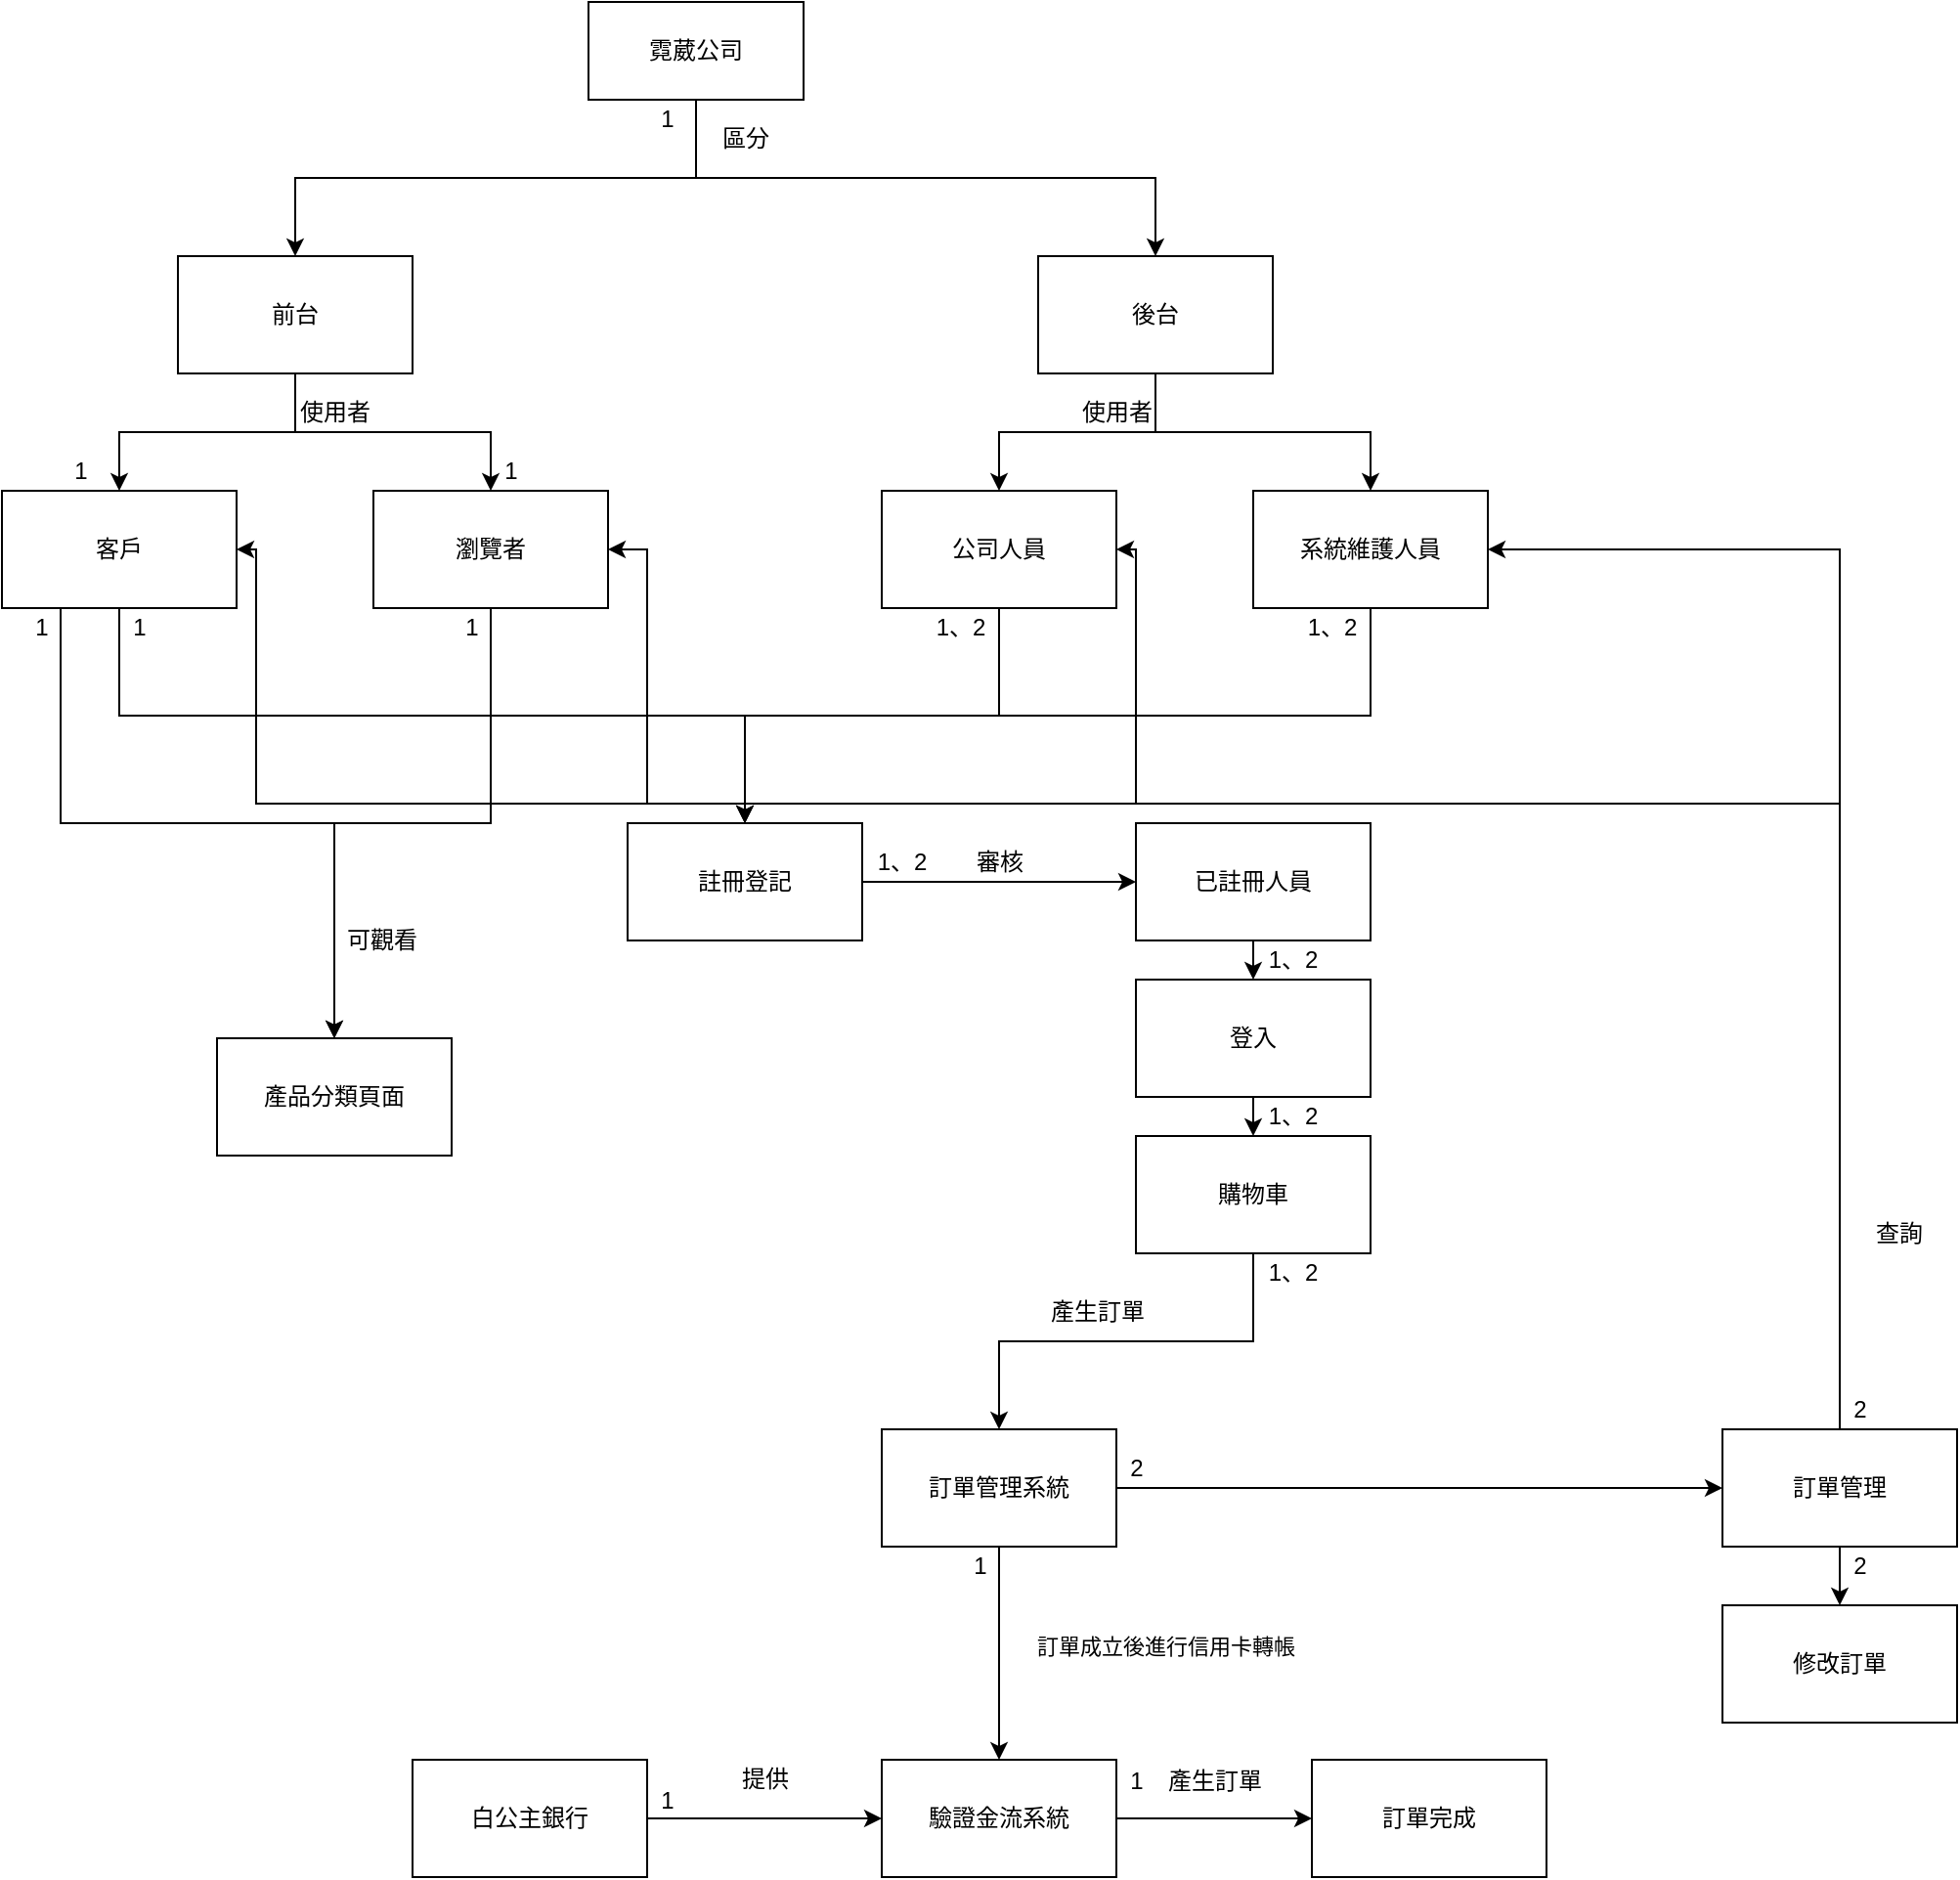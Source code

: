 <mxfile version="17.4.5" type="github" pages="3">
  <diagram id="V7DGzK6TTjDBdNX_tZ4m" name="(b) 小題">
    <mxGraphModel dx="1607" dy="829" grid="1" gridSize="10" guides="1" tooltips="1" connect="1" arrows="1" fold="1" page="1" pageScale="1" pageWidth="827" pageHeight="1169" math="0" shadow="0">
      <root>
        <mxCell id="0" />
        <mxCell id="1" parent="0" />
        <mxCell id="NUg2isRPqVOl1SRqVj6D-4" style="edgeStyle=orthogonalEdgeStyle;rounded=0;orthogonalLoop=1;jettySize=auto;html=1;entryX=0.5;entryY=0;entryDx=0;entryDy=0;exitX=0.5;exitY=1;exitDx=0;exitDy=0;" edge="1" parent="1" source="NUg2isRPqVOl1SRqVj6D-1" target="NUg2isRPqVOl1SRqVj6D-2">
          <mxGeometry relative="1" as="geometry" />
        </mxCell>
        <mxCell id="NUg2isRPqVOl1SRqVj6D-5" style="edgeStyle=orthogonalEdgeStyle;rounded=0;orthogonalLoop=1;jettySize=auto;html=1;exitX=0.5;exitY=1;exitDx=0;exitDy=0;entryX=0.5;entryY=0;entryDx=0;entryDy=0;" edge="1" parent="1" source="NUg2isRPqVOl1SRqVj6D-1" target="NUg2isRPqVOl1SRqVj6D-3">
          <mxGeometry relative="1" as="geometry" />
        </mxCell>
        <mxCell id="NUg2isRPqVOl1SRqVj6D-1" value="霓葳公司" style="rounded=0;whiteSpace=wrap;html=1;" vertex="1" parent="1">
          <mxGeometry x="520" y="210" width="110" height="50" as="geometry" />
        </mxCell>
        <mxCell id="reWbSAiXxjlT2uWekY0L-5" style="edgeStyle=orthogonalEdgeStyle;rounded=0;orthogonalLoop=1;jettySize=auto;html=1;exitX=0.5;exitY=1;exitDx=0;exitDy=0;" edge="1" parent="1" source="NUg2isRPqVOl1SRqVj6D-2" target="reWbSAiXxjlT2uWekY0L-1">
          <mxGeometry relative="1" as="geometry" />
        </mxCell>
        <mxCell id="reWbSAiXxjlT2uWekY0L-6" style="edgeStyle=orthogonalEdgeStyle;rounded=0;orthogonalLoop=1;jettySize=auto;html=1;exitX=0.5;exitY=1;exitDx=0;exitDy=0;entryX=0.5;entryY=0;entryDx=0;entryDy=0;" edge="1" parent="1" source="NUg2isRPqVOl1SRqVj6D-2" target="reWbSAiXxjlT2uWekY0L-2">
          <mxGeometry relative="1" as="geometry" />
        </mxCell>
        <mxCell id="NUg2isRPqVOl1SRqVj6D-2" value="前台" style="rounded=0;whiteSpace=wrap;html=1;" vertex="1" parent="1">
          <mxGeometry x="310" y="340" width="120" height="60" as="geometry" />
        </mxCell>
        <mxCell id="reWbSAiXxjlT2uWekY0L-9" style="edgeStyle=orthogonalEdgeStyle;rounded=0;orthogonalLoop=1;jettySize=auto;html=1;exitX=0.5;exitY=1;exitDx=0;exitDy=0;entryX=0.5;entryY=0;entryDx=0;entryDy=0;" edge="1" parent="1" source="NUg2isRPqVOl1SRqVj6D-3" target="reWbSAiXxjlT2uWekY0L-7">
          <mxGeometry relative="1" as="geometry" />
        </mxCell>
        <mxCell id="reWbSAiXxjlT2uWekY0L-10" style="edgeStyle=orthogonalEdgeStyle;rounded=0;orthogonalLoop=1;jettySize=auto;html=1;exitX=0.5;exitY=1;exitDx=0;exitDy=0;entryX=0.5;entryY=0;entryDx=0;entryDy=0;" edge="1" parent="1" source="NUg2isRPqVOl1SRqVj6D-3" target="reWbSAiXxjlT2uWekY0L-8">
          <mxGeometry relative="1" as="geometry" />
        </mxCell>
        <mxCell id="NUg2isRPqVOl1SRqVj6D-3" value="後台" style="rounded=0;whiteSpace=wrap;html=1;" vertex="1" parent="1">
          <mxGeometry x="750" y="340" width="120" height="60" as="geometry" />
        </mxCell>
        <mxCell id="reWbSAiXxjlT2uWekY0L-22" style="edgeStyle=orthogonalEdgeStyle;rounded=0;orthogonalLoop=1;jettySize=auto;html=1;exitX=1;exitY=0.5;exitDx=0;exitDy=0;entryX=0;entryY=0.5;entryDx=0;entryDy=0;" edge="1" parent="1" source="NUg2isRPqVOl1SRqVj6D-8" target="NUg2isRPqVOl1SRqVj6D-10">
          <mxGeometry relative="1" as="geometry" />
        </mxCell>
        <mxCell id="NUg2isRPqVOl1SRqVj6D-8" value="註冊登記" style="rounded=0;whiteSpace=wrap;html=1;" vertex="1" parent="1">
          <mxGeometry x="540" y="630" width="120" height="60" as="geometry" />
        </mxCell>
        <mxCell id="reWbSAiXxjlT2uWekY0L-26" style="edgeStyle=orthogonalEdgeStyle;rounded=0;orthogonalLoop=1;jettySize=auto;html=1;exitX=0.5;exitY=1;exitDx=0;exitDy=0;entryX=0.5;entryY=0;entryDx=0;entryDy=0;" edge="1" parent="1" source="NUg2isRPqVOl1SRqVj6D-10" target="reWbSAiXxjlT2uWekY0L-25">
          <mxGeometry relative="1" as="geometry" />
        </mxCell>
        <mxCell id="NUg2isRPqVOl1SRqVj6D-10" value="已註冊人員" style="rounded=0;whiteSpace=wrap;html=1;" vertex="1" parent="1">
          <mxGeometry x="800" y="630" width="120" height="60" as="geometry" />
        </mxCell>
        <mxCell id="NUg2isRPqVOl1SRqVj6D-12" value="產品分類頁面" style="rounded=0;whiteSpace=wrap;html=1;" vertex="1" parent="1">
          <mxGeometry x="330" y="740" width="120" height="60" as="geometry" />
        </mxCell>
        <mxCell id="reWbSAiXxjlT2uWekY0L-29" style="edgeStyle=orthogonalEdgeStyle;rounded=0;orthogonalLoop=1;jettySize=auto;html=1;exitX=0.5;exitY=1;exitDx=0;exitDy=0;entryX=0.5;entryY=0;entryDx=0;entryDy=0;" edge="1" parent="1" source="NUg2isRPqVOl1SRqVj6D-15" target="NUg2isRPqVOl1SRqVj6D-28">
          <mxGeometry relative="1" as="geometry" />
        </mxCell>
        <mxCell id="NUg2isRPqVOl1SRqVj6D-15" value="購物車" style="rounded=0;whiteSpace=wrap;html=1;" vertex="1" parent="1">
          <mxGeometry x="800" y="790" width="120" height="60" as="geometry" />
        </mxCell>
        <mxCell id="reWbSAiXxjlT2uWekY0L-31" style="edgeStyle=orthogonalEdgeStyle;rounded=0;orthogonalLoop=1;jettySize=auto;html=1;exitX=1;exitY=0.5;exitDx=0;exitDy=0;entryX=0;entryY=0.5;entryDx=0;entryDy=0;" edge="1" parent="1" source="NUg2isRPqVOl1SRqVj6D-20" target="NUg2isRPqVOl1SRqVj6D-21">
          <mxGeometry relative="1" as="geometry" />
        </mxCell>
        <mxCell id="NUg2isRPqVOl1SRqVj6D-20" value="白公主銀行" style="rounded=0;whiteSpace=wrap;html=1;" vertex="1" parent="1">
          <mxGeometry x="430" y="1109" width="120" height="60" as="geometry" />
        </mxCell>
        <mxCell id="reWbSAiXxjlT2uWekY0L-35" style="edgeStyle=orthogonalEdgeStyle;rounded=0;orthogonalLoop=1;jettySize=auto;html=1;exitX=1;exitY=0.5;exitDx=0;exitDy=0;entryX=0;entryY=0.5;entryDx=0;entryDy=0;" edge="1" parent="1" source="NUg2isRPqVOl1SRqVj6D-21" target="reWbSAiXxjlT2uWekY0L-34">
          <mxGeometry relative="1" as="geometry" />
        </mxCell>
        <mxCell id="NUg2isRPqVOl1SRqVj6D-21" value="驗證金流系統" style="rounded=0;whiteSpace=wrap;html=1;" vertex="1" parent="1">
          <mxGeometry x="670" y="1109" width="120" height="60" as="geometry" />
        </mxCell>
        <mxCell id="NUg2isRPqVOl1SRqVj6D-24" value="提供" style="text;html=1;align=center;verticalAlign=middle;resizable=0;points=[];autosize=1;strokeColor=none;fillColor=none;" vertex="1" parent="1">
          <mxGeometry x="590" y="1109" width="40" height="20" as="geometry" />
        </mxCell>
        <mxCell id="reWbSAiXxjlT2uWekY0L-32" style="edgeStyle=orthogonalEdgeStyle;rounded=0;orthogonalLoop=1;jettySize=auto;html=1;exitX=0.5;exitY=1;exitDx=0;exitDy=0;entryX=0.5;entryY=0;entryDx=0;entryDy=0;" edge="1" parent="1" source="NUg2isRPqVOl1SRqVj6D-28" target="NUg2isRPqVOl1SRqVj6D-21">
          <mxGeometry relative="1" as="geometry" />
        </mxCell>
        <mxCell id="reWbSAiXxjlT2uWekY0L-33" value="訂單成立後進行信用卡轉帳" style="edgeLabel;html=1;align=center;verticalAlign=middle;resizable=0;points=[];" vertex="1" connectable="0" parent="reWbSAiXxjlT2uWekY0L-32">
          <mxGeometry x="-0.462" y="2" relative="1" as="geometry">
            <mxPoint x="83" y="21" as="offset" />
          </mxGeometry>
        </mxCell>
        <mxCell id="reWbSAiXxjlT2uWekY0L-39" style="edgeStyle=orthogonalEdgeStyle;rounded=0;orthogonalLoop=1;jettySize=auto;html=1;exitX=1;exitY=0.5;exitDx=0;exitDy=0;" edge="1" parent="1" source="NUg2isRPqVOl1SRqVj6D-28">
          <mxGeometry relative="1" as="geometry">
            <mxPoint x="1100" y="970" as="targetPoint" />
          </mxGeometry>
        </mxCell>
        <mxCell id="NUg2isRPqVOl1SRqVj6D-28" value="訂單管理系統" style="rounded=0;whiteSpace=wrap;html=1;" vertex="1" parent="1">
          <mxGeometry x="670" y="940" width="120" height="60" as="geometry" />
        </mxCell>
        <mxCell id="reWbSAiXxjlT2uWekY0L-15" style="edgeStyle=orthogonalEdgeStyle;rounded=0;orthogonalLoop=1;jettySize=auto;html=1;exitX=0.5;exitY=1;exitDx=0;exitDy=0;entryX=0.5;entryY=0;entryDx=0;entryDy=0;" edge="1" parent="1" source="reWbSAiXxjlT2uWekY0L-1" target="NUg2isRPqVOl1SRqVj6D-8">
          <mxGeometry relative="1" as="geometry" />
        </mxCell>
        <mxCell id="reWbSAiXxjlT2uWekY0L-18" style="edgeStyle=orthogonalEdgeStyle;rounded=0;orthogonalLoop=1;jettySize=auto;html=1;exitX=0.25;exitY=1;exitDx=0;exitDy=0;entryX=0.5;entryY=0;entryDx=0;entryDy=0;" edge="1" parent="1" source="reWbSAiXxjlT2uWekY0L-1" target="NUg2isRPqVOl1SRqVj6D-12">
          <mxGeometry relative="1" as="geometry" />
        </mxCell>
        <mxCell id="reWbSAiXxjlT2uWekY0L-1" value="客戶" style="rounded=0;whiteSpace=wrap;html=1;" vertex="1" parent="1">
          <mxGeometry x="220" y="460" width="120" height="60" as="geometry" />
        </mxCell>
        <mxCell id="reWbSAiXxjlT2uWekY0L-19" style="edgeStyle=orthogonalEdgeStyle;rounded=0;orthogonalLoop=1;jettySize=auto;html=1;exitX=0.5;exitY=1;exitDx=0;exitDy=0;entryX=0.5;entryY=0;entryDx=0;entryDy=0;" edge="1" parent="1" source="reWbSAiXxjlT2uWekY0L-2" target="NUg2isRPqVOl1SRqVj6D-12">
          <mxGeometry relative="1" as="geometry" />
        </mxCell>
        <mxCell id="reWbSAiXxjlT2uWekY0L-2" value="瀏覽者" style="rounded=0;whiteSpace=wrap;html=1;" vertex="1" parent="1">
          <mxGeometry x="410" y="460" width="120" height="60" as="geometry" />
        </mxCell>
        <mxCell id="reWbSAiXxjlT2uWekY0L-16" style="edgeStyle=orthogonalEdgeStyle;rounded=0;orthogonalLoop=1;jettySize=auto;html=1;exitX=0.5;exitY=1;exitDx=0;exitDy=0;entryX=0.5;entryY=0;entryDx=0;entryDy=0;" edge="1" parent="1" source="reWbSAiXxjlT2uWekY0L-7" target="NUg2isRPqVOl1SRqVj6D-8">
          <mxGeometry relative="1" as="geometry" />
        </mxCell>
        <mxCell id="reWbSAiXxjlT2uWekY0L-7" value="公司人員" style="rounded=0;whiteSpace=wrap;html=1;" vertex="1" parent="1">
          <mxGeometry x="670" y="460" width="120" height="60" as="geometry" />
        </mxCell>
        <mxCell id="reWbSAiXxjlT2uWekY0L-38" style="edgeStyle=orthogonalEdgeStyle;rounded=0;orthogonalLoop=1;jettySize=auto;html=1;exitX=0.5;exitY=1;exitDx=0;exitDy=0;entryX=0.5;entryY=0;entryDx=0;entryDy=0;" edge="1" parent="1" source="reWbSAiXxjlT2uWekY0L-8" target="NUg2isRPqVOl1SRqVj6D-8">
          <mxGeometry relative="1" as="geometry" />
        </mxCell>
        <mxCell id="reWbSAiXxjlT2uWekY0L-8" value="系統維護人員" style="rounded=0;whiteSpace=wrap;html=1;" vertex="1" parent="1">
          <mxGeometry x="860" y="460" width="120" height="60" as="geometry" />
        </mxCell>
        <mxCell id="reWbSAiXxjlT2uWekY0L-11" value="區分" style="text;html=1;align=center;verticalAlign=middle;resizable=0;points=[];autosize=1;strokeColor=none;fillColor=none;" vertex="1" parent="1">
          <mxGeometry x="580" y="270" width="40" height="20" as="geometry" />
        </mxCell>
        <mxCell id="reWbSAiXxjlT2uWekY0L-12" value="使用者" style="text;html=1;align=center;verticalAlign=middle;resizable=0;points=[];autosize=1;strokeColor=none;fillColor=none;" vertex="1" parent="1">
          <mxGeometry x="365" y="410" width="50" height="20" as="geometry" />
        </mxCell>
        <mxCell id="reWbSAiXxjlT2uWekY0L-14" value="使用者" style="text;html=1;align=center;verticalAlign=middle;resizable=0;points=[];autosize=1;strokeColor=none;fillColor=none;" vertex="1" parent="1">
          <mxGeometry x="765" y="410" width="50" height="20" as="geometry" />
        </mxCell>
        <mxCell id="reWbSAiXxjlT2uWekY0L-20" value="可觀看" style="text;html=1;align=center;verticalAlign=middle;resizable=0;points=[];autosize=1;strokeColor=none;fillColor=none;" vertex="1" parent="1">
          <mxGeometry x="389" y="680" width="50" height="20" as="geometry" />
        </mxCell>
        <mxCell id="reWbSAiXxjlT2uWekY0L-24" value="審核" style="text;html=1;align=center;verticalAlign=middle;resizable=0;points=[];autosize=1;strokeColor=none;fillColor=none;" vertex="1" parent="1">
          <mxGeometry x="710" y="640" width="40" height="20" as="geometry" />
        </mxCell>
        <mxCell id="reWbSAiXxjlT2uWekY0L-27" style="edgeStyle=orthogonalEdgeStyle;rounded=0;orthogonalLoop=1;jettySize=auto;html=1;exitX=0.5;exitY=1;exitDx=0;exitDy=0;entryX=0.5;entryY=0;entryDx=0;entryDy=0;" edge="1" parent="1" source="reWbSAiXxjlT2uWekY0L-25" target="NUg2isRPqVOl1SRqVj6D-15">
          <mxGeometry relative="1" as="geometry" />
        </mxCell>
        <mxCell id="reWbSAiXxjlT2uWekY0L-25" value="登入" style="whiteSpace=wrap;html=1;" vertex="1" parent="1">
          <mxGeometry x="800" y="710" width="120" height="60" as="geometry" />
        </mxCell>
        <mxCell id="reWbSAiXxjlT2uWekY0L-30" value="產生訂單" style="text;html=1;align=center;verticalAlign=middle;resizable=0;points=[];autosize=1;strokeColor=none;fillColor=none;" vertex="1" parent="1">
          <mxGeometry x="750" y="870" width="60" height="20" as="geometry" />
        </mxCell>
        <mxCell id="reWbSAiXxjlT2uWekY0L-34" value="訂單完成" style="rounded=0;whiteSpace=wrap;html=1;" vertex="1" parent="1">
          <mxGeometry x="890" y="1109" width="120" height="60" as="geometry" />
        </mxCell>
        <mxCell id="reWbSAiXxjlT2uWekY0L-36" value="產生訂單" style="text;html=1;align=center;verticalAlign=middle;resizable=0;points=[];autosize=1;strokeColor=none;fillColor=none;" vertex="1" parent="1">
          <mxGeometry x="810" y="1110" width="60" height="20" as="geometry" />
        </mxCell>
        <mxCell id="reWbSAiXxjlT2uWekY0L-41" style="edgeStyle=orthogonalEdgeStyle;rounded=0;orthogonalLoop=1;jettySize=auto;html=1;exitX=0.5;exitY=0;exitDx=0;exitDy=0;entryX=1;entryY=0.5;entryDx=0;entryDy=0;" edge="1" parent="1" source="reWbSAiXxjlT2uWekY0L-40" target="reWbSAiXxjlT2uWekY0L-8">
          <mxGeometry relative="1" as="geometry" />
        </mxCell>
        <mxCell id="reWbSAiXxjlT2uWekY0L-42" style="edgeStyle=orthogonalEdgeStyle;rounded=0;orthogonalLoop=1;jettySize=auto;html=1;exitX=0.5;exitY=0;exitDx=0;exitDy=0;entryX=1;entryY=0.5;entryDx=0;entryDy=0;" edge="1" parent="1" source="reWbSAiXxjlT2uWekY0L-40" target="reWbSAiXxjlT2uWekY0L-7">
          <mxGeometry relative="1" as="geometry">
            <Array as="points">
              <mxPoint x="1160" y="620" />
              <mxPoint x="800" y="620" />
              <mxPoint x="800" y="490" />
            </Array>
          </mxGeometry>
        </mxCell>
        <mxCell id="reWbSAiXxjlT2uWekY0L-48" style="edgeStyle=orthogonalEdgeStyle;rounded=0;orthogonalLoop=1;jettySize=auto;html=1;exitX=0.5;exitY=1;exitDx=0;exitDy=0;entryX=0.5;entryY=0;entryDx=0;entryDy=0;" edge="1" parent="1" source="reWbSAiXxjlT2uWekY0L-40" target="reWbSAiXxjlT2uWekY0L-47">
          <mxGeometry relative="1" as="geometry" />
        </mxCell>
        <mxCell id="reWbSAiXxjlT2uWekY0L-68" style="edgeStyle=orthogonalEdgeStyle;rounded=0;orthogonalLoop=1;jettySize=auto;html=1;exitX=0.5;exitY=0;exitDx=0;exitDy=0;entryX=1;entryY=0.5;entryDx=0;entryDy=0;" edge="1" parent="1" source="reWbSAiXxjlT2uWekY0L-40" target="reWbSAiXxjlT2uWekY0L-2">
          <mxGeometry relative="1" as="geometry">
            <Array as="points">
              <mxPoint x="1160" y="620" />
              <mxPoint x="550" y="620" />
              <mxPoint x="550" y="490" />
            </Array>
          </mxGeometry>
        </mxCell>
        <mxCell id="reWbSAiXxjlT2uWekY0L-69" style="edgeStyle=orthogonalEdgeStyle;rounded=0;orthogonalLoop=1;jettySize=auto;html=1;exitX=0.5;exitY=0;exitDx=0;exitDy=0;entryX=1;entryY=0.5;entryDx=0;entryDy=0;" edge="1" parent="1" source="reWbSAiXxjlT2uWekY0L-40" target="reWbSAiXxjlT2uWekY0L-1">
          <mxGeometry relative="1" as="geometry">
            <Array as="points">
              <mxPoint x="1160" y="620" />
              <mxPoint x="350" y="620" />
              <mxPoint x="350" y="490" />
            </Array>
          </mxGeometry>
        </mxCell>
        <mxCell id="reWbSAiXxjlT2uWekY0L-40" value="訂單管理" style="rounded=0;whiteSpace=wrap;html=1;" vertex="1" parent="1">
          <mxGeometry x="1100" y="940" width="120" height="60" as="geometry" />
        </mxCell>
        <mxCell id="reWbSAiXxjlT2uWekY0L-46" value="查詢" style="text;html=1;align=center;verticalAlign=middle;resizable=0;points=[];autosize=1;strokeColor=none;fillColor=none;" vertex="1" parent="1">
          <mxGeometry x="1170" y="830" width="40" height="20" as="geometry" />
        </mxCell>
        <mxCell id="reWbSAiXxjlT2uWekY0L-47" value="修改訂單" style="rounded=0;whiteSpace=wrap;html=1;" vertex="1" parent="1">
          <mxGeometry x="1100" y="1030" width="120" height="60" as="geometry" />
        </mxCell>
        <mxCell id="reWbSAiXxjlT2uWekY0L-49" value="1" style="text;html=1;align=center;verticalAlign=middle;resizable=0;points=[];autosize=1;strokeColor=none;fillColor=none;" vertex="1" parent="1">
          <mxGeometry x="550" y="260" width="20" height="20" as="geometry" />
        </mxCell>
        <mxCell id="reWbSAiXxjlT2uWekY0L-50" value="1" style="text;html=1;align=center;verticalAlign=middle;resizable=0;points=[];autosize=1;strokeColor=none;fillColor=none;" vertex="1" parent="1">
          <mxGeometry x="250" y="440" width="20" height="20" as="geometry" />
        </mxCell>
        <mxCell id="reWbSAiXxjlT2uWekY0L-51" value="1" style="text;html=1;align=center;verticalAlign=middle;resizable=0;points=[];autosize=1;strokeColor=none;fillColor=none;" vertex="1" parent="1">
          <mxGeometry x="470" y="440" width="20" height="20" as="geometry" />
        </mxCell>
        <mxCell id="reWbSAiXxjlT2uWekY0L-52" value="1" style="text;html=1;align=center;verticalAlign=middle;resizable=0;points=[];autosize=1;strokeColor=none;fillColor=none;" vertex="1" parent="1">
          <mxGeometry x="280" y="520" width="20" height="20" as="geometry" />
        </mxCell>
        <mxCell id="reWbSAiXxjlT2uWekY0L-53" value="1、2" style="text;html=1;align=center;verticalAlign=middle;resizable=0;points=[];autosize=1;strokeColor=none;fillColor=none;" vertex="1" parent="1">
          <mxGeometry x="690" y="520" width="40" height="20" as="geometry" />
        </mxCell>
        <mxCell id="reWbSAiXxjlT2uWekY0L-55" value="1、2" style="text;html=1;align=center;verticalAlign=middle;resizable=0;points=[];autosize=1;strokeColor=none;fillColor=none;" vertex="1" parent="1">
          <mxGeometry x="880" y="520" width="40" height="20" as="geometry" />
        </mxCell>
        <mxCell id="reWbSAiXxjlT2uWekY0L-56" value="1、2" style="text;html=1;align=center;verticalAlign=middle;resizable=0;points=[];autosize=1;strokeColor=none;fillColor=none;" vertex="1" parent="1">
          <mxGeometry x="660" y="640" width="40" height="20" as="geometry" />
        </mxCell>
        <mxCell id="reWbSAiXxjlT2uWekY0L-57" value="1、2" style="text;html=1;align=center;verticalAlign=middle;resizable=0;points=[];autosize=1;strokeColor=none;fillColor=none;" vertex="1" parent="1">
          <mxGeometry x="860" y="690" width="40" height="20" as="geometry" />
        </mxCell>
        <mxCell id="reWbSAiXxjlT2uWekY0L-58" value="1、2" style="text;html=1;align=center;verticalAlign=middle;resizable=0;points=[];autosize=1;strokeColor=none;fillColor=none;" vertex="1" parent="1">
          <mxGeometry x="860" y="770" width="40" height="20" as="geometry" />
        </mxCell>
        <mxCell id="reWbSAiXxjlT2uWekY0L-59" value="1、2" style="text;html=1;align=center;verticalAlign=middle;resizable=0;points=[];autosize=1;strokeColor=none;fillColor=none;" vertex="1" parent="1">
          <mxGeometry x="860" y="850" width="40" height="20" as="geometry" />
        </mxCell>
        <mxCell id="reWbSAiXxjlT2uWekY0L-60" value="1" style="text;html=1;align=center;verticalAlign=middle;resizable=0;points=[];autosize=1;strokeColor=none;fillColor=none;" vertex="1" parent="1">
          <mxGeometry x="710" y="1000" width="20" height="20" as="geometry" />
        </mxCell>
        <mxCell id="reWbSAiXxjlT2uWekY0L-61" value="1" style="text;html=1;align=center;verticalAlign=middle;resizable=0;points=[];autosize=1;strokeColor=none;fillColor=none;" vertex="1" parent="1">
          <mxGeometry x="550" y="1120" width="20" height="20" as="geometry" />
        </mxCell>
        <mxCell id="reWbSAiXxjlT2uWekY0L-62" value="1" style="text;html=1;align=center;verticalAlign=middle;resizable=0;points=[];autosize=1;strokeColor=none;fillColor=none;" vertex="1" parent="1">
          <mxGeometry x="790" y="1110" width="20" height="20" as="geometry" />
        </mxCell>
        <mxCell id="reWbSAiXxjlT2uWekY0L-63" value="2" style="text;html=1;align=center;verticalAlign=middle;resizable=0;points=[];autosize=1;strokeColor=none;fillColor=none;" vertex="1" parent="1">
          <mxGeometry x="790" y="950" width="20" height="20" as="geometry" />
        </mxCell>
        <mxCell id="reWbSAiXxjlT2uWekY0L-64" value="2" style="text;html=1;align=center;verticalAlign=middle;resizable=0;points=[];autosize=1;strokeColor=none;fillColor=none;" vertex="1" parent="1">
          <mxGeometry x="1160" y="1000" width="20" height="20" as="geometry" />
        </mxCell>
        <mxCell id="reWbSAiXxjlT2uWekY0L-65" value="2" style="text;html=1;align=center;verticalAlign=middle;resizable=0;points=[];autosize=1;strokeColor=none;fillColor=none;" vertex="1" parent="1">
          <mxGeometry x="1160" y="920" width="20" height="20" as="geometry" />
        </mxCell>
        <mxCell id="reWbSAiXxjlT2uWekY0L-70" value="1" style="text;html=1;align=center;verticalAlign=middle;resizable=0;points=[];autosize=1;strokeColor=none;fillColor=none;" vertex="1" parent="1">
          <mxGeometry x="230" y="520" width="20" height="20" as="geometry" />
        </mxCell>
        <mxCell id="reWbSAiXxjlT2uWekY0L-71" value="1" style="text;html=1;align=center;verticalAlign=middle;resizable=0;points=[];autosize=1;strokeColor=none;fillColor=none;" vertex="1" parent="1">
          <mxGeometry x="450" y="520" width="20" height="20" as="geometry" />
        </mxCell>
      </root>
    </mxGraphModel>
  </diagram>
  <diagram id="BZPio_Jj3uGKRLuExNS9" name="(d) 小題">
    <mxGraphModel dx="1125" dy="580" grid="1" gridSize="10" guides="1" tooltips="1" connect="1" arrows="1" fold="1" page="1" pageScale="1" pageWidth="827" pageHeight="1169" math="0" shadow="0">
      <root>
        <mxCell id="Udvxj7O8KsXDByOM07qp-0" />
        <mxCell id="Udvxj7O8KsXDByOM07qp-1" parent="Udvxj7O8KsXDByOM07qp-0" />
      </root>
    </mxGraphModel>
  </diagram>
  <diagram id="FHXIc3Kpj9RXKwcUpcDl" name="(e) 小題">
    <mxGraphModel dx="1422" dy="689" grid="1" gridSize="10" guides="1" tooltips="1" connect="1" arrows="1" fold="1" page="1" pageScale="1" pageWidth="827" pageHeight="1169" math="0" shadow="0">
      <root>
        <mxCell id="0" />
        <mxCell id="1" parent="0" />
      </root>
    </mxGraphModel>
  </diagram>
</mxfile>
